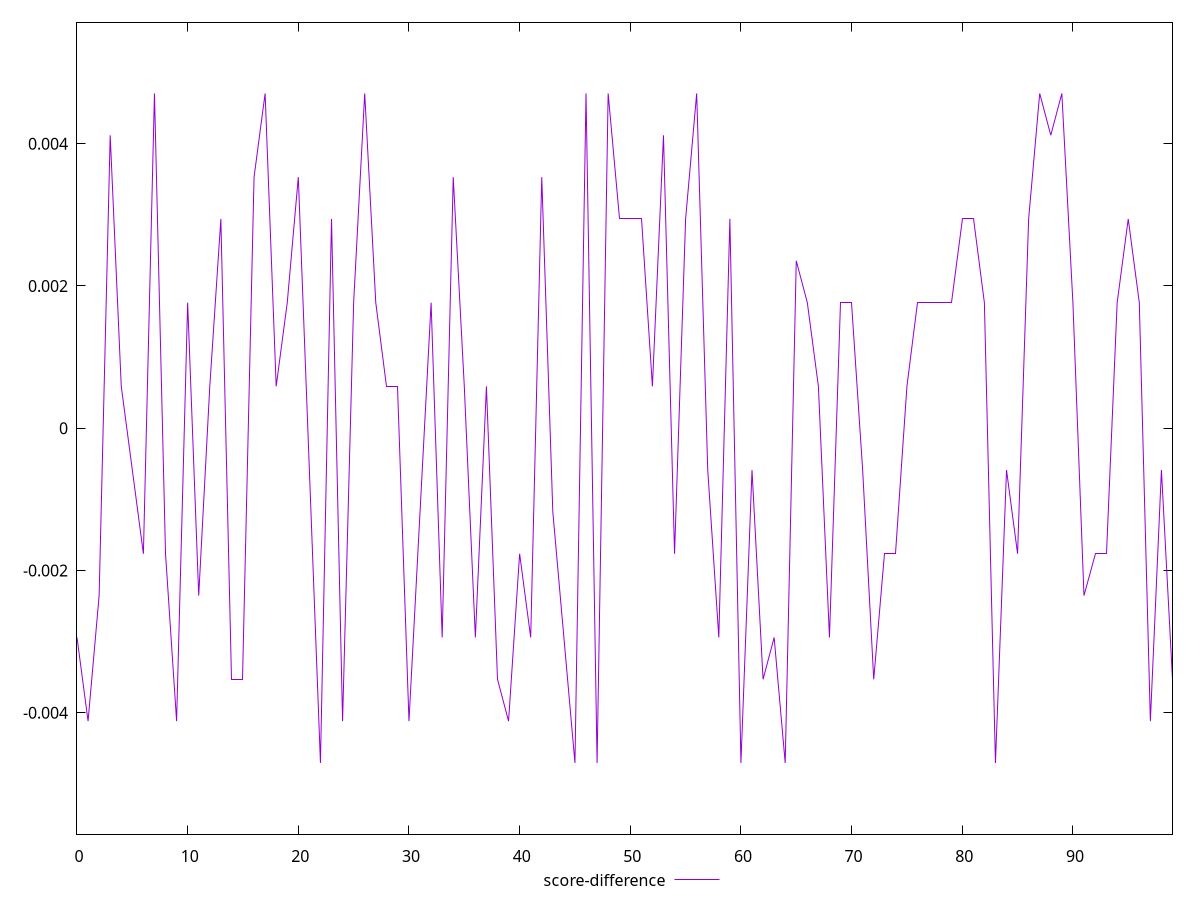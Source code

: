reset

$scoreDifference <<EOF
0 -0.002941176470588225
1 -0.0041176470588235314
2 -0.0023529411764705924
3 0.004117647058823559
4 0.0005882352941176672
5 -0.0005882352941176394
6 -0.001764705882352946
7 0.004705882352941171
8 -0.001764705882352946
9 -0.004117647058823504
10 0.0017647058823529738
11 -0.0023529411764705577
12 0.0005882352941176394
13 0.0029411764705882526
14 -0.0035294117647058504
15 -0.003529411764705892
16 0.003529411764705878
17 0.0047058823529412125
18 0.0005882352941176672
19 0.0017647058823529738
20 0.003529411764705878
21 -0.0005882352941176394
22 -0.004705882352941171
23 0.0029411764705882804
24 -0.004117647058823504
25 0.0017647058823529738
26 0.0047058823529412125
27 0.0017647058823529738
28 0.0005882352941176394
29 0.000588235294117681
30 -0.004117647058823504
31 -0.0011764705882352927
32 0.0017647058823529738
33 -0.002941176470588225
34 0.003529411764705878
35 0.0005882352941176394
36 -0.002941176470588225
37 0.0005882352941176394
38 -0.0035294117647058504
39 -0.004117647058823504
40 -0.001764705882352946
41 -0.002941176470588225
42 0.003529411764705878
43 -0.0011764705882352788
44 -0.002941176470588225
45 -0.004705882352941171
46 0.0047058823529412125
47 -0.00470588235294115
48 0.0047058823529412125
49 0.0029411764705882804
50 0.0029411764705882804
51 0.0029411764705882804
52 0.0005882352941176672
53 0.004117647058823559
54 -0.001764705882352946
55 0.0029411764705882526
56 0.004705882352941171
57 -0.0005882352941176117
58 -0.002941176470588225
59 0.0029411764705882804
60 -0.004705882352941185
61 -0.0005882352941176394
62 -0.0035294117647058504
63 -0.002941176470588225
64 -0.004705882352941171
65 0.002352941176470613
66 0.0017647058823529738
67 0.0005882352941176672
68 -0.002941176470588211
69 0.0017647058823529738
70 0.0017647058823529738
71 -0.0005882352941176394
72 -0.0035294117647058504
73 -0.001764705882352946
74 -0.0017647058823529321
75 0.0005882352941176394
76 0.0017647058823529738
77 0.0017647058823529738
78 0.0017647058823529738
79 0.0017647058823529738
80 0.0029411764705882804
81 0.0029411764705882526
82 0.0017647058823529738
83 -0.00470588235294115
84 -0.0005882352941176394
85 -0.0017647058823528905
86 0.0029411764705882387
87 0.004705882352941171
88 0.004117647058823559
89 0.0047058823529412125
90 0.0017647058823529738
91 -0.0023529411764705715
92 -0.001764705882352946
93 -0.001764705882352946
94 0.001764705882352946
95 0.0029411764705882804
96 0.0017647058823529738
97 -0.004117647058823504
98 -0.0005882352941176394
99 -0.003529411764705892
EOF

set key outside below
set xrange [0:99]
set yrange [-0.005705882352941185:0.0057058823529412125]
set trange [-0.005705882352941185:0.0057058823529412125]
set terminal svg size 640, 500 enhanced background rgb 'white'
set output "reprap/unused-javascript/samples/pages/score-difference/values.svg"

plot $scoreDifference title "score-difference" with line

reset
